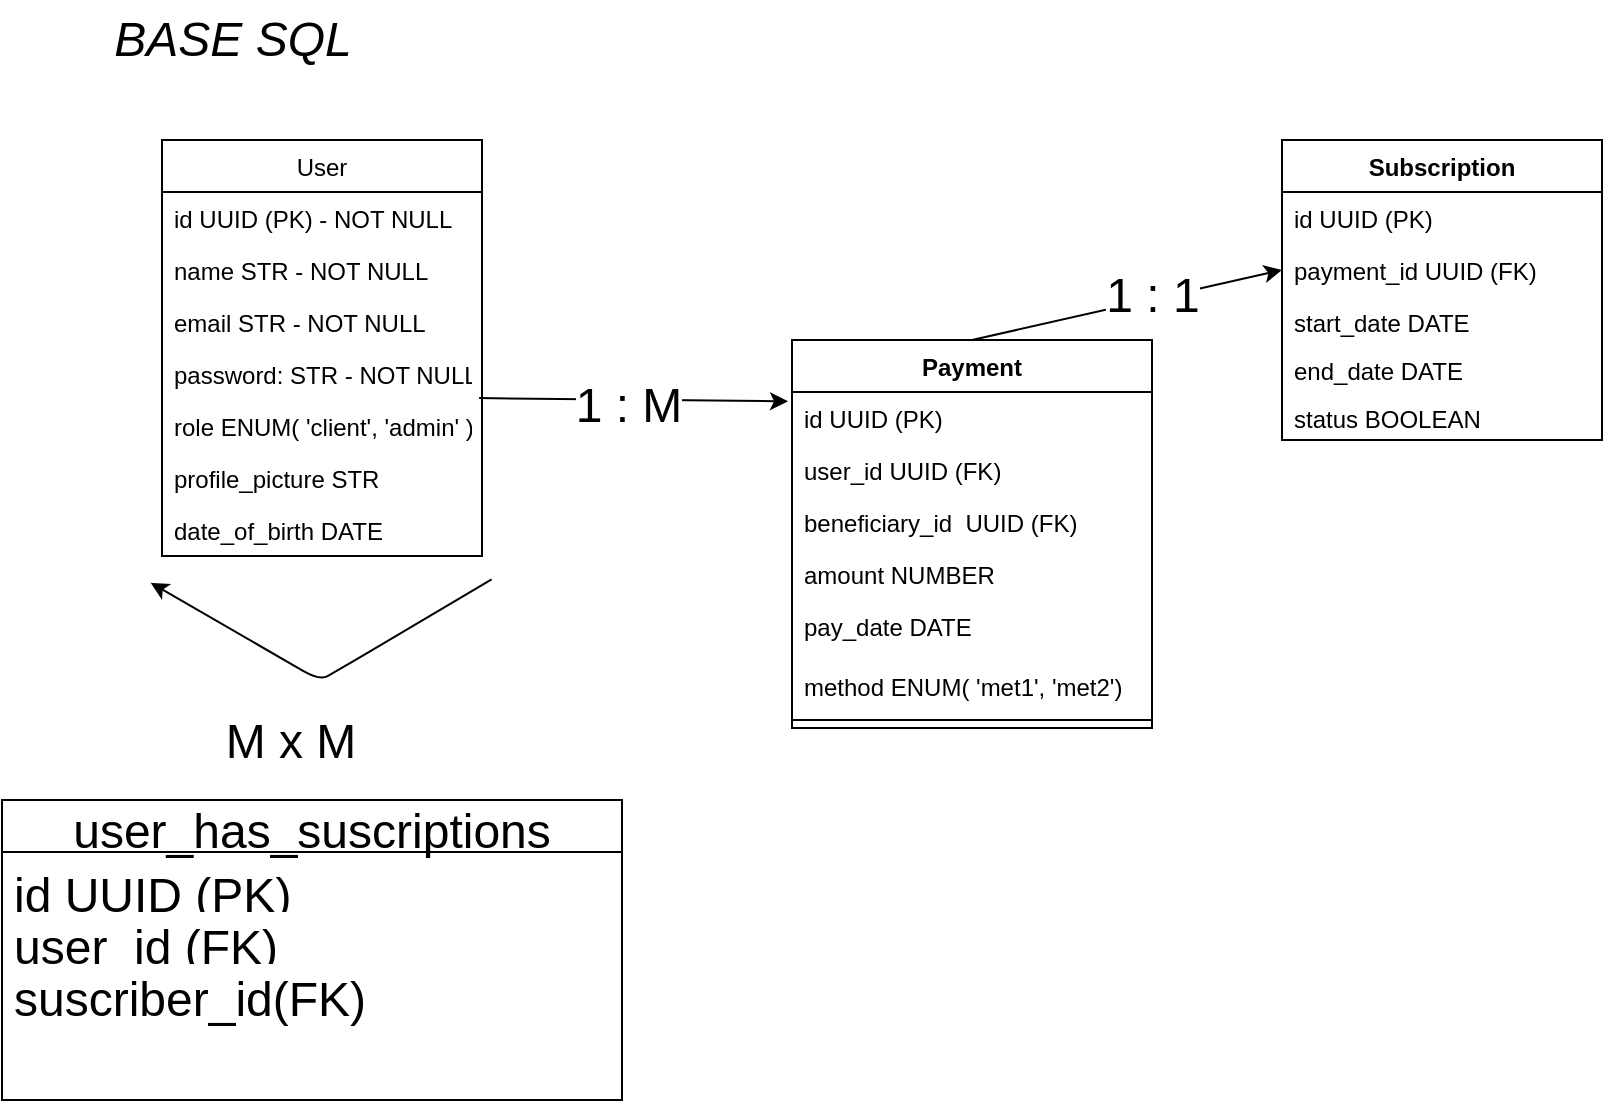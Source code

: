 <mxfile>
    <diagram id="6faZBBrE3gtIDwBfsX14" name="Page-1">
        <mxGraphModel dx="662" dy="322" grid="1" gridSize="10" guides="1" tooltips="1" connect="1" arrows="1" fold="1" page="1" pageScale="1" pageWidth="850" pageHeight="1100" math="0" shadow="0">
            <root>
                <mxCell id="0"/>
                <mxCell id="1" parent="0"/>
                <mxCell id="7" value="User" style="swimlane;fontStyle=0;childLayout=stackLayout;horizontal=1;startSize=26;fillColor=none;horizontalStack=0;resizeParent=1;resizeParentMax=0;resizeLast=0;collapsible=1;marginBottom=0;" parent="1" vertex="1">
                    <mxGeometry x="110" y="80" width="160" height="208" as="geometry"/>
                </mxCell>
                <mxCell id="11" value="id UUID (PK) - NOT NULL" style="text;strokeColor=none;fillColor=none;align=left;verticalAlign=top;spacingLeft=4;spacingRight=4;overflow=hidden;rotatable=0;points=[[0,0.5],[1,0.5]];portConstraint=eastwest;" parent="7" vertex="1">
                    <mxGeometry y="26" width="160" height="26" as="geometry"/>
                </mxCell>
                <mxCell id="8" value="name STR - NOT NULL" style="text;strokeColor=none;fillColor=none;align=left;verticalAlign=top;spacingLeft=4;spacingRight=4;overflow=hidden;rotatable=0;points=[[0,0.5],[1,0.5]];portConstraint=eastwest;" parent="7" vertex="1">
                    <mxGeometry y="52" width="160" height="26" as="geometry"/>
                </mxCell>
                <mxCell id="9" value="email STR - NOT NULL" style="text;strokeColor=none;fillColor=none;align=left;verticalAlign=top;spacingLeft=4;spacingRight=4;overflow=hidden;rotatable=0;points=[[0,0.5],[1,0.5]];portConstraint=eastwest;" parent="7" vertex="1">
                    <mxGeometry y="78" width="160" height="26" as="geometry"/>
                </mxCell>
                <mxCell id="49" value="password: STR - NOT NULL&#10;" style="text;strokeColor=none;fillColor=none;align=left;verticalAlign=top;spacingLeft=4;spacingRight=4;overflow=hidden;rotatable=0;points=[[0,0.5],[1,0.5]];portConstraint=eastwest;" parent="7" vertex="1">
                    <mxGeometry y="104" width="160" height="26" as="geometry"/>
                </mxCell>
                <mxCell id="15" value="role ENUM( 'client', 'admin' )" style="text;strokeColor=none;fillColor=none;align=left;verticalAlign=top;spacingLeft=4;spacingRight=4;overflow=hidden;rotatable=0;points=[[0,0.5],[1,0.5]];portConstraint=eastwest;" parent="7" vertex="1">
                    <mxGeometry y="130" width="160" height="26" as="geometry"/>
                </mxCell>
                <mxCell id="12" value="profile_picture STR" style="text;strokeColor=none;fillColor=none;align=left;verticalAlign=top;spacingLeft=4;spacingRight=4;overflow=hidden;rotatable=0;points=[[0,0.5],[1,0.5]];portConstraint=eastwest;" parent="7" vertex="1">
                    <mxGeometry y="156" width="160" height="26" as="geometry"/>
                </mxCell>
                <mxCell id="14" value="date_of_birth DATE" style="text;strokeColor=none;fillColor=none;align=left;verticalAlign=top;spacingLeft=4;spacingRight=4;overflow=hidden;rotatable=0;points=[[0,0.5],[1,0.5]];portConstraint=eastwest;" parent="7" vertex="1">
                    <mxGeometry y="182" width="160" height="26" as="geometry"/>
                </mxCell>
                <mxCell id="16" value="Payment" style="swimlane;fontStyle=1;align=center;verticalAlign=top;childLayout=stackLayout;horizontal=1;startSize=26;horizontalStack=0;resizeParent=1;resizeParentMax=0;resizeLast=0;collapsible=1;marginBottom=0;" parent="1" vertex="1">
                    <mxGeometry x="425" y="180" width="180" height="194" as="geometry"/>
                </mxCell>
                <mxCell id="17" value="id UUID (PK)&#10;" style="text;strokeColor=none;fillColor=none;align=left;verticalAlign=top;spacingLeft=4;spacingRight=4;overflow=hidden;rotatable=0;points=[[0,0.5],[1,0.5]];portConstraint=eastwest;" parent="16" vertex="1">
                    <mxGeometry y="26" width="180" height="26" as="geometry"/>
                </mxCell>
                <mxCell id="71" value="user_id UUID (FK)" style="text;strokeColor=none;fillColor=none;align=left;verticalAlign=top;spacingLeft=4;spacingRight=4;overflow=hidden;rotatable=0;points=[[0,0.5],[1,0.5]];portConstraint=eastwest;" parent="16" vertex="1">
                    <mxGeometry y="52" width="180" height="26" as="geometry"/>
                </mxCell>
                <mxCell id="22" value="beneficiary_id  UUID (FK)" style="text;strokeColor=none;fillColor=none;align=left;verticalAlign=top;spacingLeft=4;spacingRight=4;overflow=hidden;rotatable=0;points=[[0,0.5],[1,0.5]];portConstraint=eastwest;" parent="16" vertex="1">
                    <mxGeometry y="78" width="180" height="26" as="geometry"/>
                </mxCell>
                <mxCell id="20" value="amount NUMBER" style="text;strokeColor=none;fillColor=none;align=left;verticalAlign=top;spacingLeft=4;spacingRight=4;overflow=hidden;rotatable=0;points=[[0,0.5],[1,0.5]];portConstraint=eastwest;" parent="16" vertex="1">
                    <mxGeometry y="104" width="180" height="26" as="geometry"/>
                </mxCell>
                <mxCell id="38" value="pay_date DATE" style="text;strokeColor=none;fillColor=none;align=left;verticalAlign=top;spacingLeft=4;spacingRight=4;overflow=hidden;rotatable=0;points=[[0,0.5],[1,0.5]];portConstraint=eastwest;" parent="16" vertex="1">
                    <mxGeometry y="130" width="180" height="30" as="geometry"/>
                </mxCell>
                <mxCell id="23" value="method ENUM( 'met1', 'met2')" style="text;strokeColor=none;fillColor=none;align=left;verticalAlign=top;spacingLeft=4;spacingRight=4;overflow=hidden;rotatable=0;points=[[0,0.5],[1,0.5]];portConstraint=eastwest;" parent="16" vertex="1">
                    <mxGeometry y="160" width="180" height="26" as="geometry"/>
                </mxCell>
                <mxCell id="18" value="" style="line;strokeWidth=1;fillColor=none;align=left;verticalAlign=middle;spacingTop=-1;spacingLeft=3;spacingRight=3;rotatable=0;labelPosition=right;points=[];portConstraint=eastwest;strokeColor=inherit;" parent="16" vertex="1">
                    <mxGeometry y="186" width="180" height="8" as="geometry"/>
                </mxCell>
                <mxCell id="25" value="Subscription" style="swimlane;fontStyle=1;align=center;verticalAlign=top;childLayout=stackLayout;horizontal=1;startSize=26;horizontalStack=0;resizeParent=1;resizeParentMax=0;resizeLast=0;collapsible=1;marginBottom=0;" parent="1" vertex="1">
                    <mxGeometry x="670" y="80" width="160" height="150" as="geometry"/>
                </mxCell>
                <mxCell id="26" value="id UUID (PK)" style="text;strokeColor=none;fillColor=none;align=left;verticalAlign=top;spacingLeft=4;spacingRight=4;overflow=hidden;rotatable=0;points=[[0,0.5],[1,0.5]];portConstraint=eastwest;" parent="25" vertex="1">
                    <mxGeometry y="26" width="160" height="26" as="geometry"/>
                </mxCell>
                <mxCell id="34" value="payment_id UUID (FK)" style="text;strokeColor=none;fillColor=none;align=left;verticalAlign=top;spacingLeft=4;spacingRight=4;overflow=hidden;rotatable=0;points=[[0,0.5],[1,0.5]];portConstraint=eastwest;" parent="25" vertex="1">
                    <mxGeometry y="52" width="160" height="26" as="geometry"/>
                </mxCell>
                <mxCell id="39" value="start_date DATE" style="text;strokeColor=none;fillColor=none;align=left;verticalAlign=top;spacingLeft=4;spacingRight=4;overflow=hidden;rotatable=0;points=[[0,0.5],[1,0.5]];portConstraint=eastwest;" parent="25" vertex="1">
                    <mxGeometry y="78" width="160" height="24" as="geometry"/>
                </mxCell>
                <mxCell id="28" value="end_date DATE" style="text;strokeColor=none;fillColor=none;align=left;verticalAlign=top;spacingLeft=4;spacingRight=4;overflow=hidden;rotatable=0;points=[[0,0.5],[1,0.5]];portConstraint=eastwest;" parent="25" vertex="1">
                    <mxGeometry y="102" width="160" height="24" as="geometry"/>
                </mxCell>
                <mxCell id="52" value="status BOOLEAN" style="text;strokeColor=none;fillColor=none;align=left;verticalAlign=top;spacingLeft=4;spacingRight=4;overflow=hidden;rotatable=0;points=[[0,0.5],[1,0.5]];portConstraint=eastwest;" parent="25" vertex="1">
                    <mxGeometry y="126" width="160" height="24" as="geometry"/>
                </mxCell>
                <mxCell id="35" value="&lt;font style=&quot;font-size: 24px;&quot;&gt;&lt;i&gt;BASE SQL&lt;/i&gt;&lt;/font&gt;" style="text;html=1;align=center;verticalAlign=middle;resizable=0;points=[];autosize=1;strokeColor=none;fillColor=none;" parent="1" vertex="1">
                    <mxGeometry x="75" y="10" width="140" height="40" as="geometry"/>
                </mxCell>
                <mxCell id="40" style="edgeStyle=none;html=1;entryX=0;entryY=0.5;entryDx=0;entryDy=0;fontSize=24;exitX=0.5;exitY=0;exitDx=0;exitDy=0;" parent="1" source="16" target="34" edge="1">
                    <mxGeometry relative="1" as="geometry"/>
                </mxCell>
                <mxCell id="41" value="1 : 1" style="edgeLabel;html=1;align=center;verticalAlign=middle;resizable=0;points=[];fontSize=24;" parent="40" vertex="1" connectable="0">
                    <mxGeometry x="-0.712" y="1" relative="1" as="geometry">
                        <mxPoint x="68" y="-16" as="offset"/>
                    </mxGeometry>
                </mxCell>
                <mxCell id="44" style="edgeStyle=none;html=1;entryX=-0.011;entryY=0.18;entryDx=0;entryDy=0;entryPerimeter=0;fontSize=24;exitX=0.991;exitY=-0.037;exitDx=0;exitDy=0;exitPerimeter=0;" parent="1" target="17" edge="1">
                    <mxGeometry relative="1" as="geometry">
                        <mxPoint x="268.56" y="209.038" as="sourcePoint"/>
                    </mxGeometry>
                </mxCell>
                <mxCell id="45" value="1 : M" style="edgeLabel;html=1;align=center;verticalAlign=middle;resizable=0;points=[];fontSize=24;" parent="44" vertex="1" connectable="0">
                    <mxGeometry x="-0.276" y="2" relative="1" as="geometry">
                        <mxPoint x="18" y="5" as="offset"/>
                    </mxGeometry>
                </mxCell>
                <mxCell id="65" value="user_has_suscriptions" style="swimlane;fontStyle=0;childLayout=stackLayout;horizontal=1;startSize=26;fillColor=none;horizontalStack=0;resizeParent=1;resizeParentMax=0;resizeLast=0;collapsible=1;marginBottom=0;fontSize=24;" parent="1" vertex="1">
                    <mxGeometry x="30" y="410" width="310" height="150" as="geometry"/>
                </mxCell>
                <mxCell id="66" value="id UUID (PK)" style="text;strokeColor=none;fillColor=none;align=left;verticalAlign=top;spacingLeft=4;spacingRight=4;overflow=hidden;rotatable=0;points=[[0,0.5],[1,0.5]];portConstraint=eastwest;fontSize=24;" parent="65" vertex="1">
                    <mxGeometry y="26" width="310" height="26" as="geometry"/>
                </mxCell>
                <mxCell id="67" value="user_id (FK)" style="text;strokeColor=none;fillColor=none;align=left;verticalAlign=top;spacingLeft=4;spacingRight=4;overflow=hidden;rotatable=0;points=[[0,0.5],[1,0.5]];portConstraint=eastwest;fontSize=24;" parent="65" vertex="1">
                    <mxGeometry y="52" width="310" height="26" as="geometry"/>
                </mxCell>
                <mxCell id="68" value="suscriber_id(FK)" style="text;strokeColor=none;fillColor=none;align=left;verticalAlign=top;spacingLeft=4;spacingRight=4;overflow=hidden;rotatable=0;points=[[0,0.5],[1,0.5]];portConstraint=eastwest;fontSize=24;" parent="65" vertex="1">
                    <mxGeometry y="78" width="310" height="72" as="geometry"/>
                </mxCell>
                <mxCell id="50" style="edgeStyle=isometricEdgeStyle;html=1;fontSize=24;elbow=vertical;exitX=1.003;exitY=1.166;exitDx=0;exitDy=0;exitPerimeter=0;" parent="1" edge="1">
                    <mxGeometry relative="1" as="geometry">
                        <mxPoint x="104.33" y="301.41" as="targetPoint"/>
                        <mxPoint x="274.81" y="299.726" as="sourcePoint"/>
                        <Array as="points">
                            <mxPoint x="204.33" y="341.41"/>
                            <mxPoint x="194.33" y="371.41"/>
                            <mxPoint x="194.33" y="381.41"/>
                        </Array>
                    </mxGeometry>
                </mxCell>
                <mxCell id="51" value="M x M" style="edgeLabel;html=1;align=center;verticalAlign=middle;resizable=0;points=[];fontSize=24;" parent="50" vertex="1" connectable="0">
                    <mxGeometry x="0.218" y="-4" relative="1" as="geometry">
                        <mxPoint y="44" as="offset"/>
                    </mxGeometry>
                </mxCell>
            </root>
        </mxGraphModel>
    </diagram>
</mxfile>